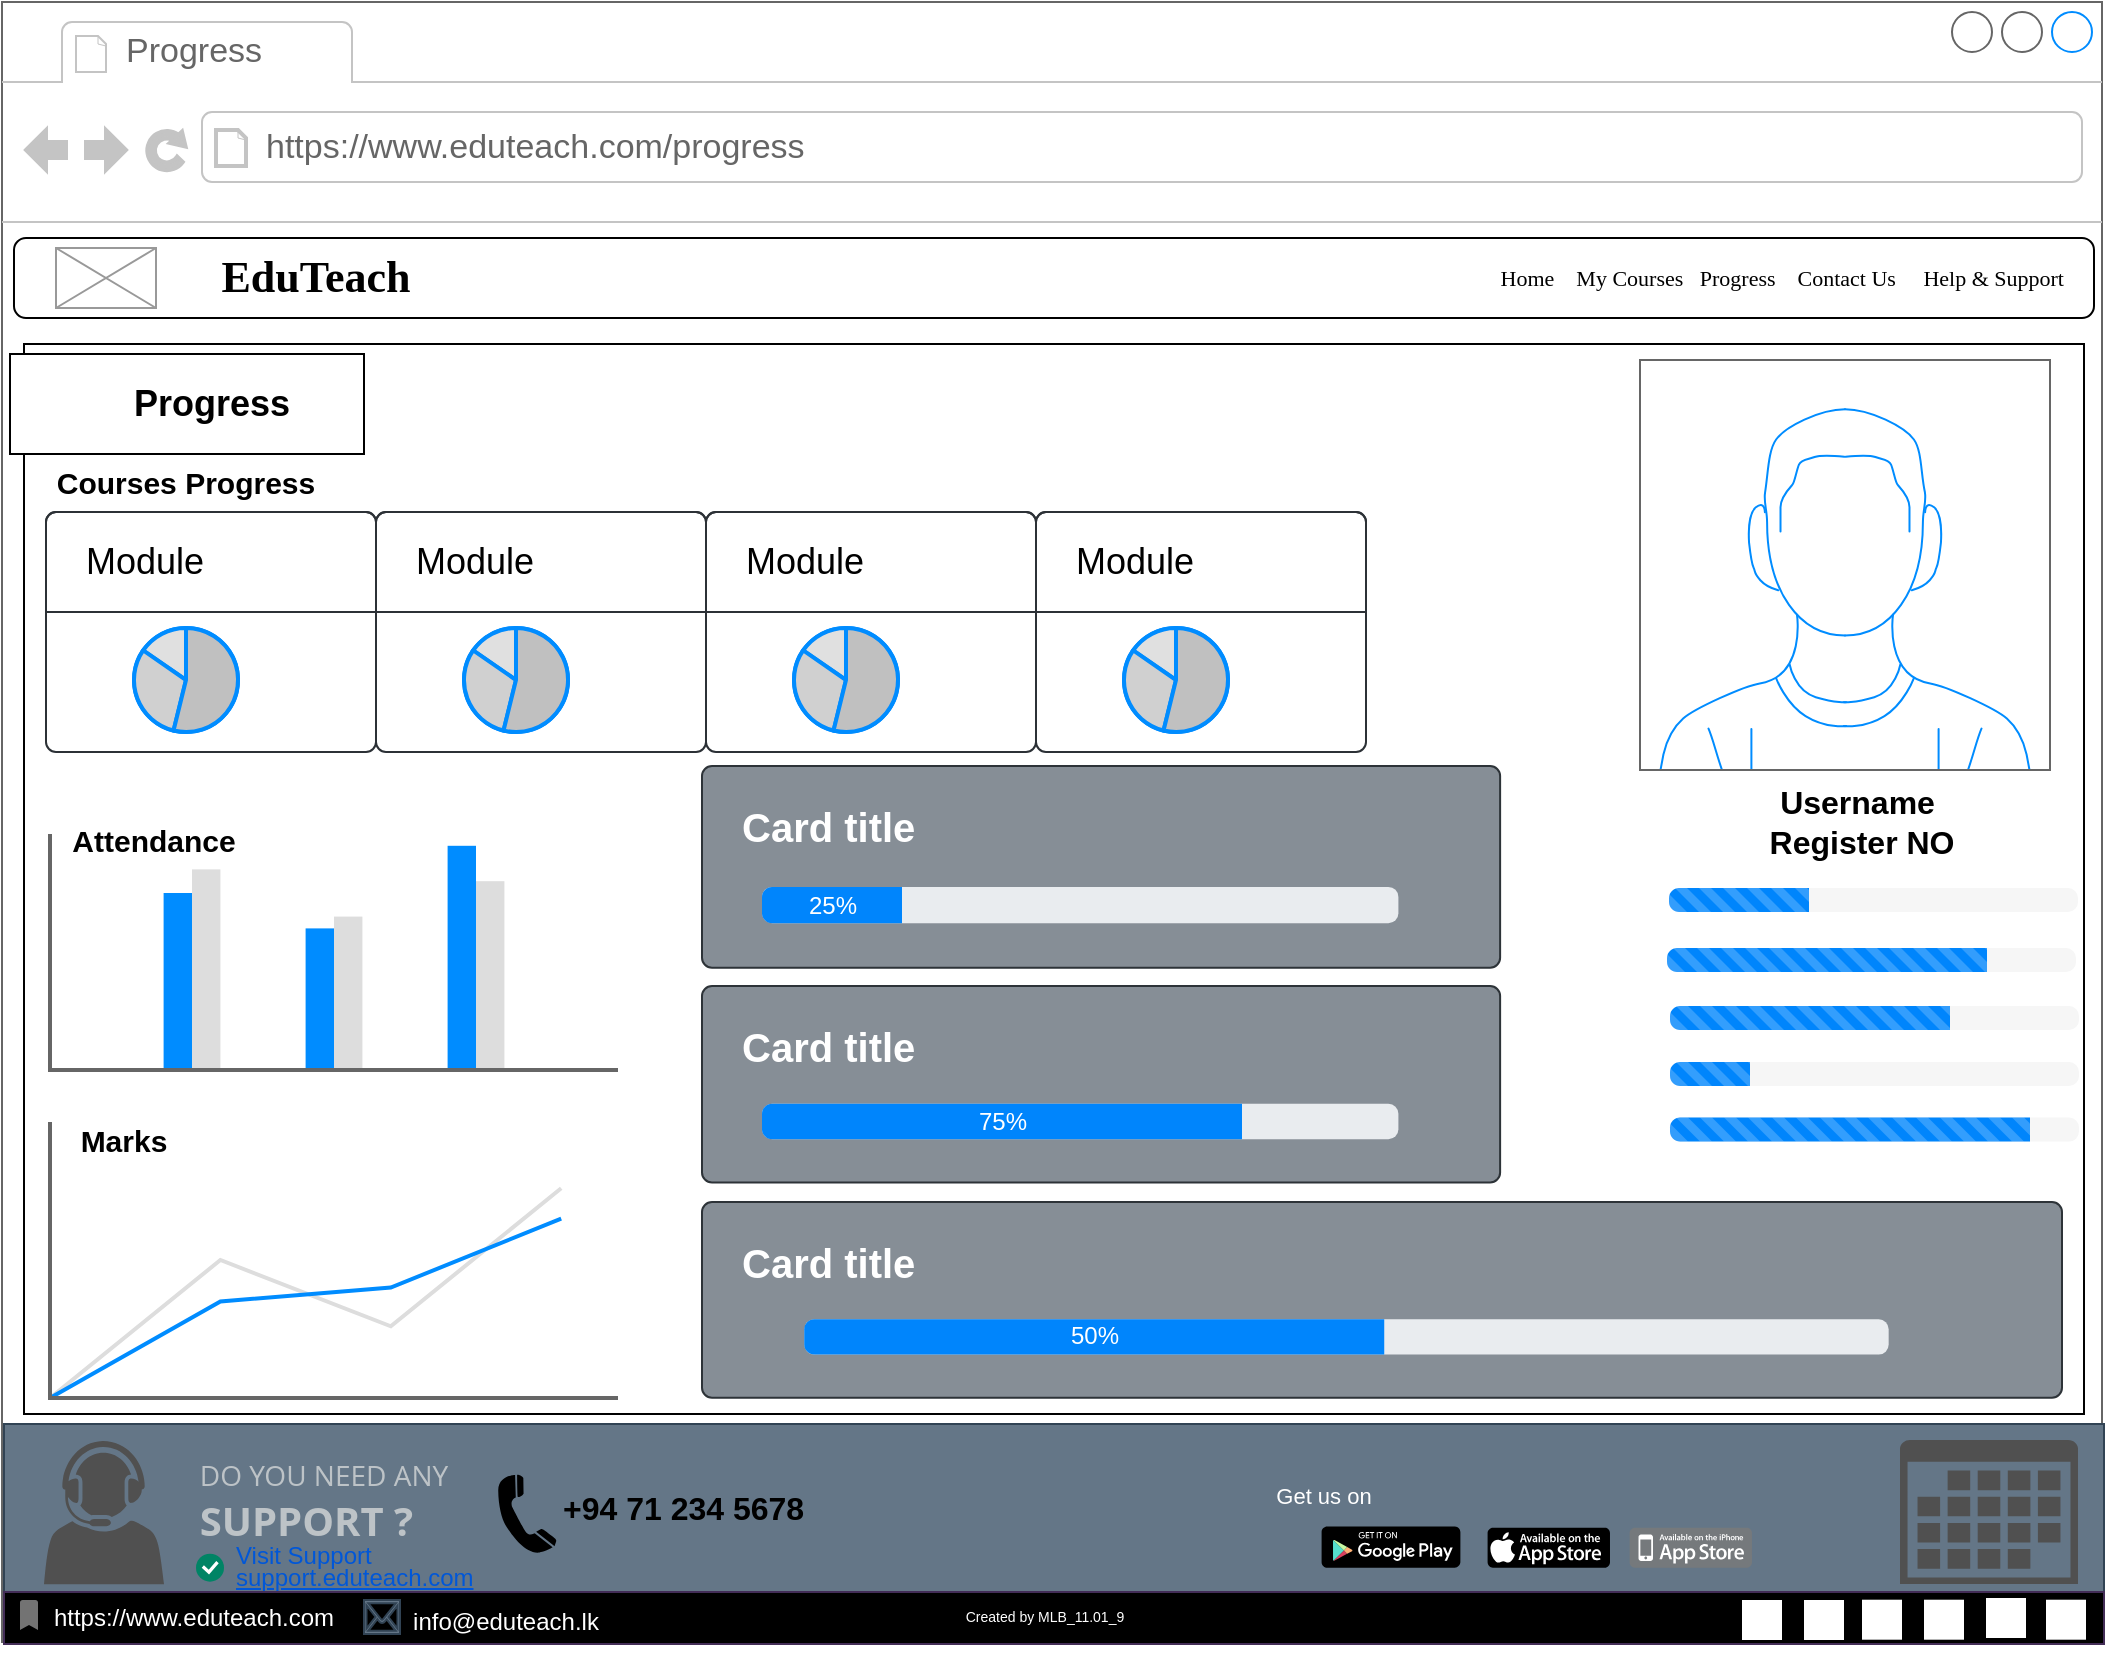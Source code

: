 <mxfile version="21.2.9" type="device">
  <diagram name="Page-1" id="2cc2dc42-3aac-f2a9-1cec-7a8b7cbee084">
    <mxGraphModel dx="1256" dy="711" grid="1" gridSize="10" guides="1" tooltips="1" connect="1" arrows="1" fold="1" page="1" pageScale="1" pageWidth="1100" pageHeight="850" background="none" math="0" shadow="0">
      <root>
        <mxCell id="0" />
        <mxCell id="1" parent="0" />
        <mxCell id="7026571954dc6520-1" value="" style="strokeWidth=1;shadow=0;dashed=0;align=center;html=1;shape=mxgraph.mockup.containers.browserWindow;rSize=0;strokeColor=#666666;mainText=,;recursiveResize=0;rounded=0;labelBackgroundColor=none;fontFamily=Verdana;fontSize=12" parent="1" vertex="1">
          <mxGeometry x="29" y="19" width="1050" height="820" as="geometry" />
        </mxCell>
        <mxCell id="7026571954dc6520-2" value="Progress" style="strokeWidth=1;shadow=0;dashed=0;align=center;html=1;shape=mxgraph.mockup.containers.anchor;fontSize=17;fontColor=#666666;align=left;" parent="7026571954dc6520-1" vertex="1">
          <mxGeometry x="60" y="12" width="110" height="26" as="geometry" />
        </mxCell>
        <mxCell id="7026571954dc6520-3" value="https://www.eduteach.com/progress" style="strokeWidth=1;shadow=0;dashed=0;align=center;html=1;shape=mxgraph.mockup.containers.anchor;rSize=0;fontSize=17;fontColor=#666666;align=left;" parent="7026571954dc6520-1" vertex="1">
          <mxGeometry x="130" y="60" width="480" height="26" as="geometry" />
        </mxCell>
        <mxCell id="6f1dRqZbfB__LKAD_0Q9-1" value="" style="verticalLabelPosition=bottom;shadow=0;dashed=0;align=center;html=1;verticalAlign=top;strokeWidth=1;shape=mxgraph.mockup.containers.userMale;strokeColor=#666666;strokeColor2=#008cff;" parent="7026571954dc6520-1" vertex="1">
          <mxGeometry x="819" y="179" width="205" height="205" as="geometry" />
        </mxCell>
        <mxCell id="6f1dRqZbfB__LKAD_0Q9-21" value="" style="verticalLabelPosition=bottom;shadow=0;dashed=0;align=center;html=1;verticalAlign=top;strokeWidth=1;shape=mxgraph.mockup.graphics.lineChart;strokeColor=none;strokeColor2=#666666;strokeColor3=#008cff;strokeColor4=#dddddd;" parent="7026571954dc6520-1" vertex="1">
          <mxGeometry x="24" y="560" width="284" height="138" as="geometry" />
        </mxCell>
        <mxCell id="6f1dRqZbfB__LKAD_0Q9-20" value="" style="verticalLabelPosition=bottom;shadow=0;dashed=0;align=center;html=1;verticalAlign=top;strokeWidth=1;shape=mxgraph.mockup.graphics.columnChart;strokeColor=none;strokeColor2=none;strokeColor3=#666666;fillColor2=#008cff;fillColor3=#dddddd;" parent="7026571954dc6520-1" vertex="1">
          <mxGeometry x="24" y="416" width="284" height="118" as="geometry" />
        </mxCell>
        <mxCell id="6f1dRqZbfB__LKAD_0Q9-17" value="&lt;br style=&quot;font-size: 14px&quot;&gt;&lt;br style=&quot;font-size: 14px&quot;&gt;." style="html=1;shadow=0;dashed=0;shape=mxgraph.bootstrap.rrect;rSize=5;strokeColor=#2C3136;html=1;whiteSpace=wrap;fillColor=none;fontColor=#ffffff;verticalAlign=bottom;align=left;spacing=20;spacingBottom=0;fontSize=14;" parent="7026571954dc6520-1" vertex="1">
          <mxGeometry x="22" y="255" width="165" height="120" as="geometry" />
        </mxCell>
        <mxCell id="6f1dRqZbfB__LKAD_0Q9-18" value="Module" style="html=1;shadow=0;dashed=0;shape=mxgraph.bootstrap.topButton;rSize=5;perimeter=none;whiteSpace=wrap;fillColor=none;strokeColor=#2C3136;fontColor=#000000;resizeWidth=1;fontSize=18;align=left;spacing=20;" parent="6f1dRqZbfB__LKAD_0Q9-17" vertex="1">
          <mxGeometry width="165" height="50" relative="1" as="geometry" />
        </mxCell>
        <mxCell id="6f1dRqZbfB__LKAD_0Q9-68" value="" style="verticalLabelPosition=bottom;shadow=0;dashed=0;align=center;html=1;verticalAlign=top;strokeWidth=1;shape=mxgraph.mockup.graphics.pieChart;strokeColor=#008cff;parts=10,20,35;partColors=#e0e0e0,#d0d0d0,#c0c0c0,#b0b0b0,#a0a0a0;strokeWidth=2;" parent="6f1dRqZbfB__LKAD_0Q9-17" vertex="1">
          <mxGeometry x="44" y="58" width="52" height="52" as="geometry" />
        </mxCell>
        <mxCell id="6f1dRqZbfB__LKAD_0Q9-66" value="&lt;b&gt;&lt;font style=&quot;font-size: 15px;&quot;&gt;Courses Progress&lt;/font&gt;&lt;/b&gt;" style="text;html=1;strokeColor=none;fillColor=none;align=center;verticalAlign=middle;whiteSpace=wrap;rounded=0;" parent="6f1dRqZbfB__LKAD_0Q9-17" vertex="1">
          <mxGeometry x="-10" y="-30" width="160" height="30" as="geometry" />
        </mxCell>
        <mxCell id="6f1dRqZbfB__LKAD_0Q9-64" value="&lt;b&gt;&lt;font style=&quot;font-size: 15px;&quot;&gt;Attendance&lt;/font&gt;&lt;/b&gt;" style="text;html=1;strokeColor=none;fillColor=none;align=center;verticalAlign=middle;whiteSpace=wrap;rounded=0;" parent="7026571954dc6520-1" vertex="1">
          <mxGeometry x="46" y="404" width="60" height="30" as="geometry" />
        </mxCell>
        <mxCell id="6f1dRqZbfB__LKAD_0Q9-65" value="&lt;b&gt;&lt;font style=&quot;font-size: 15px;&quot;&gt;Marks&lt;/font&gt;&lt;/b&gt;" style="text;html=1;strokeColor=none;fillColor=none;align=center;verticalAlign=middle;whiteSpace=wrap;rounded=0;" parent="7026571954dc6520-1" vertex="1">
          <mxGeometry x="31" y="554.28" width="60" height="30" as="geometry" />
        </mxCell>
        <mxCell id="6f1dRqZbfB__LKAD_0Q9-78" value="" style="html=1;shadow=0;dashed=0;shape=mxgraph.bootstrap.rrect;rSize=5;strokeColor=#2D3338;html=1;whiteSpace=wrap;fillColor=#868E96;fontColor=#ffffff;verticalAlign=middle;align=center;spacing=20;fontSize=60;" parent="7026571954dc6520-1" vertex="1">
          <mxGeometry x="350" y="382" width="399.06" height="100.88" as="geometry" />
        </mxCell>
        <mxCell id="6f1dRqZbfB__LKAD_0Q9-79" value="&lt;b&gt;&lt;font style=&quot;font-size: 20px&quot;&gt;Card title&lt;/font&gt;&lt;/b&gt;&lt;br&gt;&lt;br&gt;" style="fillColor=none;strokeColor=none;fontColor=#ffffff;html=1;verticalAlign=top;align=left;spacing=20;fontSize=14;" parent="6f1dRqZbfB__LKAD_0Q9-78" vertex="1">
          <mxGeometry width="350" height="70" relative="1" as="geometry">
            <mxPoint y="-6" as="offset" />
          </mxGeometry>
        </mxCell>
        <mxCell id="6f1dRqZbfB__LKAD_0Q9-80" value="" style="html=1;shadow=0;dashed=0;shape=mxgraph.bootstrap.rrect;rSize=5;fillColor=#E9ECEF;strokeColor=none;" parent="6f1dRqZbfB__LKAD_0Q9-78" vertex="1">
          <mxGeometry x="30" y="60.448" width="318.2" height="18.196" as="geometry" />
        </mxCell>
        <mxCell id="6f1dRqZbfB__LKAD_0Q9-81" value="25%" style="html=1;shadow=0;dashed=0;shape=mxgraph.bootstrap.leftButton;rSize=5;fillColor=#0085FC;strokeColor=none;fontColor=#ffffff;resizeHeight=1;" parent="6f1dRqZbfB__LKAD_0Q9-80" vertex="1">
          <mxGeometry width="70" height="18.196" relative="1" as="geometry" />
        </mxCell>
        <mxCell id="6f1dRqZbfB__LKAD_0Q9-133" value="" style="html=1;shadow=0;dashed=0;shape=mxgraph.bootstrap.rrect;rSize=5;strokeColor=#2D3338;html=1;whiteSpace=wrap;fillColor=#868E96;fontColor=#ffffff;verticalAlign=middle;align=center;spacing=20;fontSize=60;" parent="7026571954dc6520-1" vertex="1">
          <mxGeometry x="350" y="492" width="399.06" height="98.22" as="geometry" />
        </mxCell>
        <mxCell id="6f1dRqZbfB__LKAD_0Q9-134" value="&lt;b&gt;&lt;font style=&quot;font-size: 20px&quot;&gt;Card title&lt;/font&gt;&lt;/b&gt;&lt;br&gt;&lt;br&gt;" style="fillColor=none;strokeColor=none;fontColor=#ffffff;html=1;verticalAlign=top;align=left;spacing=20;fontSize=14;" parent="6f1dRqZbfB__LKAD_0Q9-133" vertex="1">
          <mxGeometry width="350" height="70" relative="1" as="geometry">
            <mxPoint y="-6" as="offset" />
          </mxGeometry>
        </mxCell>
        <mxCell id="6f1dRqZbfB__LKAD_0Q9-135" value="" style="html=1;shadow=0;dashed=0;shape=mxgraph.bootstrap.rrect;rSize=5;fillColor=#E9ECEF;strokeColor=none;" parent="6f1dRqZbfB__LKAD_0Q9-133" vertex="1">
          <mxGeometry x="30" y="58.854" width="318.2" height="17.716" as="geometry" />
        </mxCell>
        <mxCell id="6f1dRqZbfB__LKAD_0Q9-136" value="75%" style="html=1;shadow=0;dashed=0;shape=mxgraph.bootstrap.leftButton;rSize=5;fillColor=#0085FC;strokeColor=none;fontColor=#ffffff;resizeHeight=1;" parent="6f1dRqZbfB__LKAD_0Q9-135" vertex="1">
          <mxGeometry width="240" height="17.716" relative="1" as="geometry" />
        </mxCell>
        <mxCell id="6f1dRqZbfB__LKAD_0Q9-137" value="" style="html=1;shadow=0;dashed=0;shape=mxgraph.bootstrap.rrect;rSize=5;strokeColor=#2D3338;html=1;whiteSpace=wrap;fillColor=#868E96;fontColor=#ffffff;verticalAlign=middle;align=center;spacing=20;fontSize=60;" parent="7026571954dc6520-1" vertex="1">
          <mxGeometry x="350" y="600" width="680" height="97.88" as="geometry" />
        </mxCell>
        <mxCell id="6f1dRqZbfB__LKAD_0Q9-138" value="&lt;b&gt;&lt;font style=&quot;font-size: 20px&quot;&gt;Card title&lt;/font&gt;&lt;/b&gt;&lt;br&gt;&lt;br&gt;" style="fillColor=none;strokeColor=none;fontColor=#ffffff;html=1;verticalAlign=top;align=left;spacing=20;fontSize=14;" parent="6f1dRqZbfB__LKAD_0Q9-137" vertex="1">
          <mxGeometry width="350" height="70" relative="1" as="geometry">
            <mxPoint y="-6" as="offset" />
          </mxGeometry>
        </mxCell>
        <mxCell id="6f1dRqZbfB__LKAD_0Q9-139" value="" style="html=1;shadow=0;dashed=0;shape=mxgraph.bootstrap.rrect;rSize=5;fillColor=#E9ECEF;strokeColor=none;" parent="6f1dRqZbfB__LKAD_0Q9-137" vertex="1">
          <mxGeometry x="51.12" y="58.65" width="542.214" height="17.655" as="geometry" />
        </mxCell>
        <mxCell id="6f1dRqZbfB__LKAD_0Q9-140" value="50%" style="html=1;shadow=0;dashed=0;shape=mxgraph.bootstrap.leftButton;rSize=5;fillColor=#0085FC;strokeColor=none;fontColor=#ffffff;resizeHeight=1;" parent="6f1dRqZbfB__LKAD_0Q9-139" vertex="1">
          <mxGeometry width="290" height="17.66" relative="1" as="geometry" />
        </mxCell>
        <mxCell id="6f1dRqZbfB__LKAD_0Q9-141" value="" style="html=1;shadow=0;dashed=0;shape=mxgraph.bootstrap.rrect;rSize=5;strokeColor=none;fillColor=#f6f6f6;whiteSpace=wrap;" parent="7026571954dc6520-1" vertex="1">
          <mxGeometry x="833.5" y="443" width="204.5" height="12" as="geometry" />
        </mxCell>
        <mxCell id="6f1dRqZbfB__LKAD_0Q9-142" value="" style="html=1;shadow=0;dashed=0;shape=mxgraph.bootstrap.leftButtonStriped;fillColor=#0085FC;fontColor=#FFFFFF;whiteSpace=wrap;" parent="6f1dRqZbfB__LKAD_0Q9-141" vertex="1">
          <mxGeometry width="70" height="12" as="geometry" />
        </mxCell>
        <mxCell id="6f1dRqZbfB__LKAD_0Q9-143" value="" style="html=1;shadow=0;dashed=0;shape=mxgraph.bootstrap.rrect;rSize=5;strokeColor=none;fillColor=#f6f6f6;whiteSpace=wrap;" parent="7026571954dc6520-1" vertex="1">
          <mxGeometry x="832.5" y="473" width="204.5" height="12" as="geometry" />
        </mxCell>
        <mxCell id="6f1dRqZbfB__LKAD_0Q9-144" value="" style="html=1;shadow=0;dashed=0;shape=mxgraph.bootstrap.leftButtonStriped;fillColor=#0085FC;fontColor=#FFFFFF;whiteSpace=wrap;" parent="6f1dRqZbfB__LKAD_0Q9-143" vertex="1">
          <mxGeometry width="160" height="12" as="geometry" />
        </mxCell>
        <mxCell id="6f1dRqZbfB__LKAD_0Q9-145" value="" style="html=1;shadow=0;dashed=0;shape=mxgraph.bootstrap.rrect;rSize=5;strokeColor=none;fillColor=#f6f6f6;whiteSpace=wrap;" parent="7026571954dc6520-1" vertex="1">
          <mxGeometry x="834" y="502" width="204.5" height="12" as="geometry" />
        </mxCell>
        <mxCell id="6f1dRqZbfB__LKAD_0Q9-146" value="" style="html=1;shadow=0;dashed=0;shape=mxgraph.bootstrap.leftButtonStriped;fillColor=#0085FC;fontColor=#FFFFFF;whiteSpace=wrap;" parent="6f1dRqZbfB__LKAD_0Q9-145" vertex="1">
          <mxGeometry width="140" height="12" as="geometry" />
        </mxCell>
        <mxCell id="6f1dRqZbfB__LKAD_0Q9-147" value="" style="html=1;shadow=0;dashed=0;shape=mxgraph.bootstrap.rrect;rSize=5;strokeColor=none;fillColor=#f6f6f6;whiteSpace=wrap;" parent="7026571954dc6520-1" vertex="1">
          <mxGeometry x="834" y="530" width="204.5" height="12" as="geometry" />
        </mxCell>
        <mxCell id="6f1dRqZbfB__LKAD_0Q9-148" value="" style="html=1;shadow=0;dashed=0;shape=mxgraph.bootstrap.leftButtonStriped;fillColor=#0085FC;fontColor=#FFFFFF;whiteSpace=wrap;" parent="6f1dRqZbfB__LKAD_0Q9-147" vertex="1">
          <mxGeometry width="40" height="12" as="geometry" />
        </mxCell>
        <mxCell id="6f1dRqZbfB__LKAD_0Q9-149" value="" style="html=1;shadow=0;dashed=0;shape=mxgraph.bootstrap.rrect;rSize=5;strokeColor=none;fillColor=#f6f6f6;whiteSpace=wrap;" parent="7026571954dc6520-1" vertex="1">
          <mxGeometry x="834" y="557.78" width="204.5" height="12" as="geometry" />
        </mxCell>
        <mxCell id="6f1dRqZbfB__LKAD_0Q9-150" value="" style="html=1;shadow=0;dashed=0;shape=mxgraph.bootstrap.leftButtonStriped;fillColor=#0085FC;fontColor=#FFFFFF;whiteSpace=wrap;" parent="6f1dRqZbfB__LKAD_0Q9-149" vertex="1">
          <mxGeometry width="180" height="12" as="geometry" />
        </mxCell>
        <mxCell id="rcg7lYOzzEsd7nkOSnCt-1" value="&lt;br style=&quot;font-size: 14px&quot;&gt;&lt;br style=&quot;font-size: 14px&quot;&gt;." style="html=1;shadow=0;dashed=0;shape=mxgraph.bootstrap.rrect;rSize=5;strokeColor=#2C3136;html=1;whiteSpace=wrap;fillColor=none;fontColor=#ffffff;verticalAlign=bottom;align=left;spacing=20;spacingBottom=0;fontSize=14;" vertex="1" parent="7026571954dc6520-1">
          <mxGeometry x="187" y="255" width="165" height="120" as="geometry" />
        </mxCell>
        <mxCell id="rcg7lYOzzEsd7nkOSnCt-2" value="Module" style="html=1;shadow=0;dashed=0;shape=mxgraph.bootstrap.topButton;rSize=5;perimeter=none;whiteSpace=wrap;fillColor=none;strokeColor=#2C3136;fontColor=#000000;resizeWidth=1;fontSize=18;align=left;spacing=20;" vertex="1" parent="rcg7lYOzzEsd7nkOSnCt-1">
          <mxGeometry width="165" height="50" relative="1" as="geometry" />
        </mxCell>
        <mxCell id="rcg7lYOzzEsd7nkOSnCt-3" value="" style="verticalLabelPosition=bottom;shadow=0;dashed=0;align=center;html=1;verticalAlign=top;strokeWidth=1;shape=mxgraph.mockup.graphics.pieChart;strokeColor=#008cff;parts=10,20,35;partColors=#e0e0e0,#d0d0d0,#c0c0c0,#b0b0b0,#a0a0a0;strokeWidth=2;" vertex="1" parent="rcg7lYOzzEsd7nkOSnCt-1">
          <mxGeometry x="44" y="58" width="52" height="52" as="geometry" />
        </mxCell>
        <mxCell id="rcg7lYOzzEsd7nkOSnCt-4" value="&lt;br style=&quot;font-size: 14px&quot;&gt;&lt;br style=&quot;font-size: 14px&quot;&gt;." style="html=1;shadow=0;dashed=0;shape=mxgraph.bootstrap.rrect;rSize=5;strokeColor=#2C3136;html=1;whiteSpace=wrap;fillColor=none;fontColor=#ffffff;verticalAlign=bottom;align=left;spacing=20;spacingBottom=0;fontSize=14;" vertex="1" parent="7026571954dc6520-1">
          <mxGeometry x="352" y="255" width="165" height="120" as="geometry" />
        </mxCell>
        <mxCell id="rcg7lYOzzEsd7nkOSnCt-5" value="Module" style="html=1;shadow=0;dashed=0;shape=mxgraph.bootstrap.topButton;rSize=5;perimeter=none;whiteSpace=wrap;fillColor=none;strokeColor=#2C3136;fontColor=#000000;resizeWidth=1;fontSize=18;align=left;spacing=20;" vertex="1" parent="rcg7lYOzzEsd7nkOSnCt-4">
          <mxGeometry width="165" height="50" relative="1" as="geometry" />
        </mxCell>
        <mxCell id="rcg7lYOzzEsd7nkOSnCt-6" value="" style="verticalLabelPosition=bottom;shadow=0;dashed=0;align=center;html=1;verticalAlign=top;strokeWidth=1;shape=mxgraph.mockup.graphics.pieChart;strokeColor=#008cff;parts=10,20,35;partColors=#e0e0e0,#d0d0d0,#c0c0c0,#b0b0b0,#a0a0a0;strokeWidth=2;" vertex="1" parent="rcg7lYOzzEsd7nkOSnCt-4">
          <mxGeometry x="44" y="58" width="52" height="52" as="geometry" />
        </mxCell>
        <mxCell id="rcg7lYOzzEsd7nkOSnCt-7" value="&lt;br style=&quot;font-size: 14px&quot;&gt;&lt;br style=&quot;font-size: 14px&quot;&gt;." style="html=1;shadow=0;dashed=0;shape=mxgraph.bootstrap.rrect;rSize=5;strokeColor=#2C3136;html=1;whiteSpace=wrap;fillColor=none;fontColor=#ffffff;verticalAlign=bottom;align=left;spacing=20;spacingBottom=0;fontSize=14;" vertex="1" parent="7026571954dc6520-1">
          <mxGeometry x="517" y="255" width="165" height="120" as="geometry" />
        </mxCell>
        <mxCell id="rcg7lYOzzEsd7nkOSnCt-8" value="Module" style="html=1;shadow=0;dashed=0;shape=mxgraph.bootstrap.topButton;rSize=5;perimeter=none;whiteSpace=wrap;fillColor=none;strokeColor=#2C3136;fontColor=#000000;resizeWidth=1;fontSize=18;align=left;spacing=20;" vertex="1" parent="rcg7lYOzzEsd7nkOSnCt-7">
          <mxGeometry width="165" height="50" relative="1" as="geometry" />
        </mxCell>
        <mxCell id="rcg7lYOzzEsd7nkOSnCt-9" value="" style="verticalLabelPosition=bottom;shadow=0;dashed=0;align=center;html=1;verticalAlign=top;strokeWidth=1;shape=mxgraph.mockup.graphics.pieChart;strokeColor=#008cff;parts=10,20,35;partColors=#e0e0e0,#d0d0d0,#c0c0c0,#b0b0b0,#a0a0a0;strokeWidth=2;" vertex="1" parent="rcg7lYOzzEsd7nkOSnCt-7">
          <mxGeometry x="44" y="58" width="52" height="52" as="geometry" />
        </mxCell>
        <mxCell id="6f1dRqZbfB__LKAD_0Q9-90" value="&lt;b&gt;&lt;font style=&quot;font-size: 20px&quot;&gt;Card title&lt;/font&gt;&lt;/b&gt;&lt;br&gt;&lt;br&gt;" style="fillColor=none;strokeColor=none;fontColor=#ffffff;html=1;verticalAlign=top;align=left;spacing=20;fontSize=14;" parent="7026571954dc6520-1" vertex="1">
          <mxGeometry width="460" height="120" relative="1" as="geometry">
            <mxPoint x="5" y="120" as="offset" />
          </mxGeometry>
        </mxCell>
        <mxCell id="LoF_D8ftlG8vqLDM8Cvz-1" value="&lt;font style=&quot;font-size: 7px;&quot;&gt;Created by MLB_11.01_9&lt;/font&gt;" style="text;html=1;strokeColor=none;fillColor=none;align=center;verticalAlign=middle;whiteSpace=wrap;rounded=0;" parent="1" vertex="1">
          <mxGeometry x="460" y="810" width="181" height="30" as="geometry" />
        </mxCell>
        <mxCell id="LoF_D8ftlG8vqLDM8Cvz-2" value="" style="rounded=1;whiteSpace=wrap;html=1;" parent="1" vertex="1">
          <mxGeometry x="35" y="137" width="1040" height="40" as="geometry" />
        </mxCell>
        <mxCell id="LoF_D8ftlG8vqLDM8Cvz-3" value="" style="verticalLabelPosition=bottom;shadow=0;dashed=0;align=center;html=1;verticalAlign=top;strokeWidth=1;shape=mxgraph.mockup.graphics.simpleIcon;strokeColor=#999999;" parent="1" vertex="1">
          <mxGeometry x="56" y="142" width="50" height="30" as="geometry" />
        </mxCell>
        <mxCell id="796VdTpRs6x_GsB5o8sN-1" value="" style="rounded=0;whiteSpace=wrap;html=1;fillColor=#647687;strokeColor=#314354;fontColor=#ffffff;" parent="1" vertex="1">
          <mxGeometry x="30" y="730" width="1050" height="110" as="geometry" />
        </mxCell>
        <mxCell id="796VdTpRs6x_GsB5o8sN-2" value="" style="dashed=0;outlineConnect=0;html=1;align=center;labelPosition=center;verticalLabelPosition=bottom;verticalAlign=top;shape=mxgraph.weblogos.app_store;fillColor=#000000;strokeColor=none" parent="1" vertex="1">
          <mxGeometry x="771.8" y="781.85" width="61.2" height="20" as="geometry" />
        </mxCell>
        <mxCell id="796VdTpRs6x_GsB5o8sN-3" value="" style="dashed=0;outlineConnect=0;html=1;align=center;labelPosition=center;verticalLabelPosition=bottom;verticalAlign=top;shape=mxgraph.weblogos.app_store_iphone;fillColor=#75797C;strokeColor=none" parent="1" vertex="1">
          <mxGeometry x="842.8" y="781.85" width="61.2" height="20" as="geometry" />
        </mxCell>
        <mxCell id="796VdTpRs6x_GsB5o8sN-4" value="" style="dashed=0;outlineConnect=0;html=1;align=center;labelPosition=center;verticalLabelPosition=bottom;verticalAlign=top;shape=mxgraph.webicons.google_play;fillColor=#000000" parent="1" vertex="1">
          <mxGeometry x="688.8" y="781.25" width="69.4" height="20.6" as="geometry" />
        </mxCell>
        <mxCell id="796VdTpRs6x_GsB5o8sN-5" value="&lt;font style=&quot;font-size: 11px;&quot; color=&quot;#ffffff&quot;&gt;Get us on&lt;/font&gt;" style="text;html=1;strokeColor=none;fillColor=none;align=center;verticalAlign=middle;whiteSpace=wrap;rounded=0;" parent="1" vertex="1">
          <mxGeometry x="660" y="751.25" width="60" height="30" as="geometry" />
        </mxCell>
        <mxCell id="796VdTpRs6x_GsB5o8sN-6" value="&lt;p style=&quot;line-height: 90%;&quot;&gt;&lt;/p&gt;&lt;div style=&quot;text-align: left; line-height: 40%; font-size: 11px;&quot;&gt;&lt;p style=&quot;margin: 0px 0px 10px; color: rgb(189, 195, 199); font-family: &amp;quot;Open Sans&amp;quot;, sans-serif; font-size: 14px; line-height: 40%;&quot; dir=&quot;ltr&quot;&gt;&lt;span style=&quot;background-color: rgb(100, 118, 135);&quot;&gt;DO YOU NEED ANY&lt;/span&gt;&lt;/p&gt;&lt;p style=&quot;margin: 0px 0px 10px; color: rgb(189, 195, 199); font-family: &amp;quot;Open Sans&amp;quot;, sans-serif; font-size: 2rem; line-height: 40%;&quot;&gt;&lt;span style=&quot;font-weight: 700; font-size: 20px; background-color: rgb(100, 118, 135);&quot;&gt;SUPPORT ?&lt;/span&gt;&lt;/p&gt;&lt;/div&gt;&lt;p&gt;&lt;/p&gt;" style="text;html=1;strokeColor=none;fillColor=none;align=center;verticalAlign=middle;whiteSpace=wrap;rounded=0;" parent="1" vertex="1">
          <mxGeometry x="110" y="733.5" width="160" height="71.5" as="geometry" />
        </mxCell>
        <mxCell id="796VdTpRs6x_GsB5o8sN-7" value="" style="shape=image;html=1;verticalAlign=top;verticalLabelPosition=bottom;labelBackgroundColor=#ffffff;imageAspect=0;aspect=fixed;image=https://cdn1.iconfinder.com/data/icons/logos-brands-1/24/logo_brand_brands_logos_microsoft_store_windows-128.png" parent="1" vertex="1">
          <mxGeometry x="911" y="774.25" width="30" height="30" as="geometry" />
        </mxCell>
        <mxCell id="796VdTpRs6x_GsB5o8sN-8" value="" style="sketch=0;pointerEvents=1;shadow=0;dashed=0;html=1;strokeColor=none;fillColor=#505050;labelPosition=center;verticalLabelPosition=bottom;verticalAlign=top;outlineConnect=0;align=center;shape=mxgraph.office.concepts.calendar;" parent="1" vertex="1">
          <mxGeometry x="978" y="738" width="89" height="72" as="geometry" />
        </mxCell>
        <mxCell id="796VdTpRs6x_GsB5o8sN-9" value="&lt;p style=&quot;line-height: 90%;&quot;&gt;Visit Support&lt;br&gt;&lt;u&gt;support.eduteach.com&lt;/u&gt;&lt;/p&gt;" style="fillColor=none;strokeColor=none;html=1;fontColor=#0057D8;align=left;fontSize=12;sketch=0;" parent="1" vertex="1">
          <mxGeometry x="144" y="784.85" width="125" height="33" as="geometry" />
        </mxCell>
        <mxCell id="796VdTpRs6x_GsB5o8sN-10" value="" style="html=1;shadow=0;dashed=0;shape=mxgraph.atlassian.checkbox;fillColor=#008465;strokeColor=none;html=1;sketch=0;" parent="1" vertex="1">
          <mxGeometry x="126" y="794.85" width="14" height="14" as="geometry" />
        </mxCell>
        <mxCell id="796VdTpRs6x_GsB5o8sN-11" value="" style="sketch=0;pointerEvents=1;shadow=0;dashed=0;html=1;strokeColor=none;fillColor=#505050;labelPosition=center;verticalLabelPosition=bottom;verticalAlign=top;outlineConnect=0;align=center;shape=mxgraph.office.users.call_center_agent;" parent="1" vertex="1">
          <mxGeometry x="50" y="738.37" width="60" height="71.75" as="geometry" />
        </mxCell>
        <mxCell id="796VdTpRs6x_GsB5o8sN-12" value="" style="shape=mxgraph.signs.tech.telephone_3;html=1;pointerEvents=1;fillColor=#000000;strokeColor=none;verticalLabelPosition=bottom;verticalAlign=top;align=center;" parent="1" vertex="1">
          <mxGeometry x="277" y="755.25" width="29.31" height="40" as="geometry" />
        </mxCell>
        <mxCell id="796VdTpRs6x_GsB5o8sN-13" value="&lt;b&gt;&lt;font style=&quot;font-size: 16px;&quot;&gt;+94 71 234 5678&amp;nbsp;&lt;/font&gt;&lt;/b&gt;" style="text;html=1;strokeColor=none;fillColor=none;align=center;verticalAlign=middle;whiteSpace=wrap;rounded=0;" parent="1" vertex="1">
          <mxGeometry x="287" y="757.37" width="170" height="30" as="geometry" />
        </mxCell>
        <mxCell id="796VdTpRs6x_GsB5o8sN-14" value="" style="rounded=0;whiteSpace=wrap;html=1;fillColor=#000000;fontColor=#ffffff;strokeColor=#432D57;" parent="1" vertex="1">
          <mxGeometry x="30" y="814" width="1050" height="26" as="geometry" />
        </mxCell>
        <mxCell id="796VdTpRs6x_GsB5o8sN-15" value="&lt;font color=&quot;#ffffff&quot; style=&quot;font-size: 7px;&quot;&gt;Created by MLB_11.01_9&lt;/font&gt;" style="text;html=1;strokeColor=none;fillColor=none;align=center;verticalAlign=middle;whiteSpace=wrap;rounded=0;" parent="1" vertex="1">
          <mxGeometry x="460" y="810" width="181" height="30" as="geometry" />
        </mxCell>
        <mxCell id="796VdTpRs6x_GsB5o8sN-16" value="" style="shape=image;html=1;verticalAlign=top;verticalLabelPosition=bottom;labelBackgroundColor=#ffffff;imageAspect=0;aspect=fixed;image=https://cdn2.iconfinder.com/data/icons/social-media-2421/512/Telegram-128.png;imageBackground=default;" parent="1" vertex="1">
          <mxGeometry x="1021" y="817" width="20" height="20" as="geometry" />
        </mxCell>
        <mxCell id="796VdTpRs6x_GsB5o8sN-17" value="" style="shape=image;html=1;verticalAlign=top;verticalLabelPosition=bottom;labelBackgroundColor=#ffffff;imageAspect=0;aspect=fixed;image=https://cdn3.iconfinder.com/data/icons/picons-social/57/46-facebook-128.png;imageBackground=default;" parent="1" vertex="1">
          <mxGeometry x="990" y="817.85" width="20" height="20" as="geometry" />
        </mxCell>
        <mxCell id="796VdTpRs6x_GsB5o8sN-18" value="" style="shape=image;html=1;verticalAlign=top;verticalLabelPosition=bottom;labelBackgroundColor=#ffffff;imageAspect=0;aspect=fixed;image=https://cdn1.iconfinder.com/data/icons/social-media-circle-7/512/Circled_Twitter_svg-128.png;imageBackground=default;" parent="1" vertex="1">
          <mxGeometry x="959" y="817.85" width="20" height="20" as="geometry" />
        </mxCell>
        <mxCell id="796VdTpRs6x_GsB5o8sN-19" value="" style="shape=image;html=1;verticalAlign=top;verticalLabelPosition=bottom;labelBackgroundColor=#ffffff;imageAspect=0;aspect=fixed;image=https://cdn4.iconfinder.com/data/icons/ionicons/512/icon-social-github-128.png;imageBackground=default;" parent="1" vertex="1">
          <mxGeometry x="1051" y="817.85" width="20" height="20" as="geometry" />
        </mxCell>
        <mxCell id="796VdTpRs6x_GsB5o8sN-20" value="" style="shape=image;html=1;verticalAlign=top;verticalLabelPosition=bottom;labelBackgroundColor=#ffffff;imageAspect=0;aspect=fixed;image=https://cdn0.iconfinder.com/data/icons/eon-social-media-contact-info-2/32/in_linkedin_portfolio_social_media-128.png;imageBackground=default;" parent="1" vertex="1">
          <mxGeometry x="930" y="818" width="20" height="20" as="geometry" />
        </mxCell>
        <mxCell id="796VdTpRs6x_GsB5o8sN-21" value="" style="shape=image;html=1;verticalAlign=top;verticalLabelPosition=bottom;labelBackgroundColor=#ffffff;imageAspect=0;aspect=fixed;image=https://cdn0.iconfinder.com/data/icons/social-media-and-logos-12/32/Google_Google-128.png;imageBackground=default;" parent="1" vertex="1">
          <mxGeometry x="899" y="818" width="20" height="20" as="geometry" />
        </mxCell>
        <mxCell id="796VdTpRs6x_GsB5o8sN-22" value="&lt;font color=&quot;#ffffff&quot;&gt;https://www.eduteach.com&lt;/font&gt;" style="text;html=1;strokeColor=none;fillColor=none;align=center;verticalAlign=middle;whiteSpace=wrap;rounded=0;" parent="1" vertex="1">
          <mxGeometry x="40" y="812" width="170" height="30" as="geometry" />
        </mxCell>
        <mxCell id="796VdTpRs6x_GsB5o8sN-23" value="" style="shape=mxgraph.signs.tech.mail;html=1;pointerEvents=1;fillColor=#647687;strokeColor=#314354;verticalLabelPosition=bottom;verticalAlign=top;align=center;fontColor=#ffffff;" parent="1" vertex="1">
          <mxGeometry x="210" y="818" width="18" height="17" as="geometry" />
        </mxCell>
        <mxCell id="rcg7lYOzzEsd7nkOSnCt-13" value="" style="rounded=0;whiteSpace=wrap;html=1;fillColor=none;" vertex="1" parent="1">
          <mxGeometry x="40" y="190" width="1030" height="535" as="geometry" />
        </mxCell>
        <mxCell id="796VdTpRs6x_GsB5o8sN-24" value="&lt;font color=&quot;#ffffff&quot;&gt;info@eduteach.lk&lt;/font&gt;" style="text;html=1;strokeColor=none;fillColor=none;align=center;verticalAlign=middle;whiteSpace=wrap;rounded=0;" parent="1" vertex="1">
          <mxGeometry x="196" y="814" width="170" height="30" as="geometry" />
        </mxCell>
        <mxCell id="796VdTpRs6x_GsB5o8sN-25" value="" style="html=1;dashed=0;aspect=fixed;verticalLabelPosition=bottom;verticalAlign=top;align=center;shape=mxgraph.gmdl.bookmark;strokeColor=none;fillColor=#737373;shadow=0;sketch=0;" parent="1" vertex="1">
          <mxGeometry x="38" y="818" width="9" height="15" as="geometry" />
        </mxCell>
        <mxCell id="yMnLHjxeKOQUSBEiQ_IM-1" value="&lt;font size=&quot;1&quot; face=&quot;Comic Sans MS&quot; style=&quot;&quot;&gt;&lt;span style=&quot;font-size: 11px;&quot;&gt;&amp;nbsp; &amp;nbsp; &amp;nbsp; &amp;nbsp;Home&amp;nbsp; &amp;nbsp; My Courses&amp;nbsp; &amp;nbsp;Progress&amp;nbsp; &amp;nbsp; Contact Us&amp;nbsp; &amp;nbsp; &amp;nbsp;Help &amp;amp; Support&lt;/span&gt;&lt;/font&gt;" style="text;html=1;strokeColor=none;fillColor=none;align=right;verticalAlign=middle;whiteSpace=wrap;rounded=0;" parent="1" vertex="1">
          <mxGeometry x="680" y="142" width="382" height="30" as="geometry" />
        </mxCell>
        <mxCell id="FAUpBP3DlZ3lO1FXphOJ-1" value="&lt;font size=&quot;1&quot; face=&quot;Comic Sans MS&quot; style=&quot;&quot;&gt;&lt;b style=&quot;font-size: 22px;&quot;&gt;EduTeach&lt;/b&gt;&lt;/font&gt;" style="text;html=1;strokeColor=none;fillColor=none;align=center;verticalAlign=middle;whiteSpace=wrap;rounded=0;" parent="1" vertex="1">
          <mxGeometry x="106" y="142" width="160" height="30" as="geometry" />
        </mxCell>
        <mxCell id="6f1dRqZbfB__LKAD_0Q9-27" value="&lt;b style=&quot;border-color: var(--border-color);&quot;&gt;&lt;font style=&quot;border-color: var(--border-color); font-size: 18px;&quot;&gt;&amp;nbsp; &amp;nbsp; &amp;nbsp;Progress&lt;/font&gt;&lt;/b&gt;" style="rounded=0;whiteSpace=wrap;html=1;" parent="1" vertex="1">
          <mxGeometry x="33" y="195" width="177" height="50" as="geometry" />
        </mxCell>
        <mxCell id="6f1dRqZbfB__LKAD_0Q9-152" value="" style="shape=image;html=1;verticalAlign=top;verticalLabelPosition=bottom;labelBackgroundColor=#ffffff;imageAspect=0;aspect=fixed;image=https://cdn2.iconfinder.com/data/icons/business-and-education-1/512/206_calculator_calculation_math_progress_graph-128.png" parent="1" vertex="1">
          <mxGeometry x="40" y="200" width="40" height="40" as="geometry" />
        </mxCell>
        <mxCell id="6f1dRqZbfB__LKAD_0Q9-3" value="&lt;b style=&quot;font-size: 16px;&quot;&gt;Username&amp;nbsp;&lt;br&gt;Register NO&lt;/b&gt;" style="text;html=1;strokeColor=none;fillColor=none;align=center;verticalAlign=middle;whiteSpace=wrap;rounded=0;" parent="1" vertex="1">
          <mxGeometry x="873.5" y="414" width="170" height="30" as="geometry" />
        </mxCell>
      </root>
    </mxGraphModel>
  </diagram>
</mxfile>
